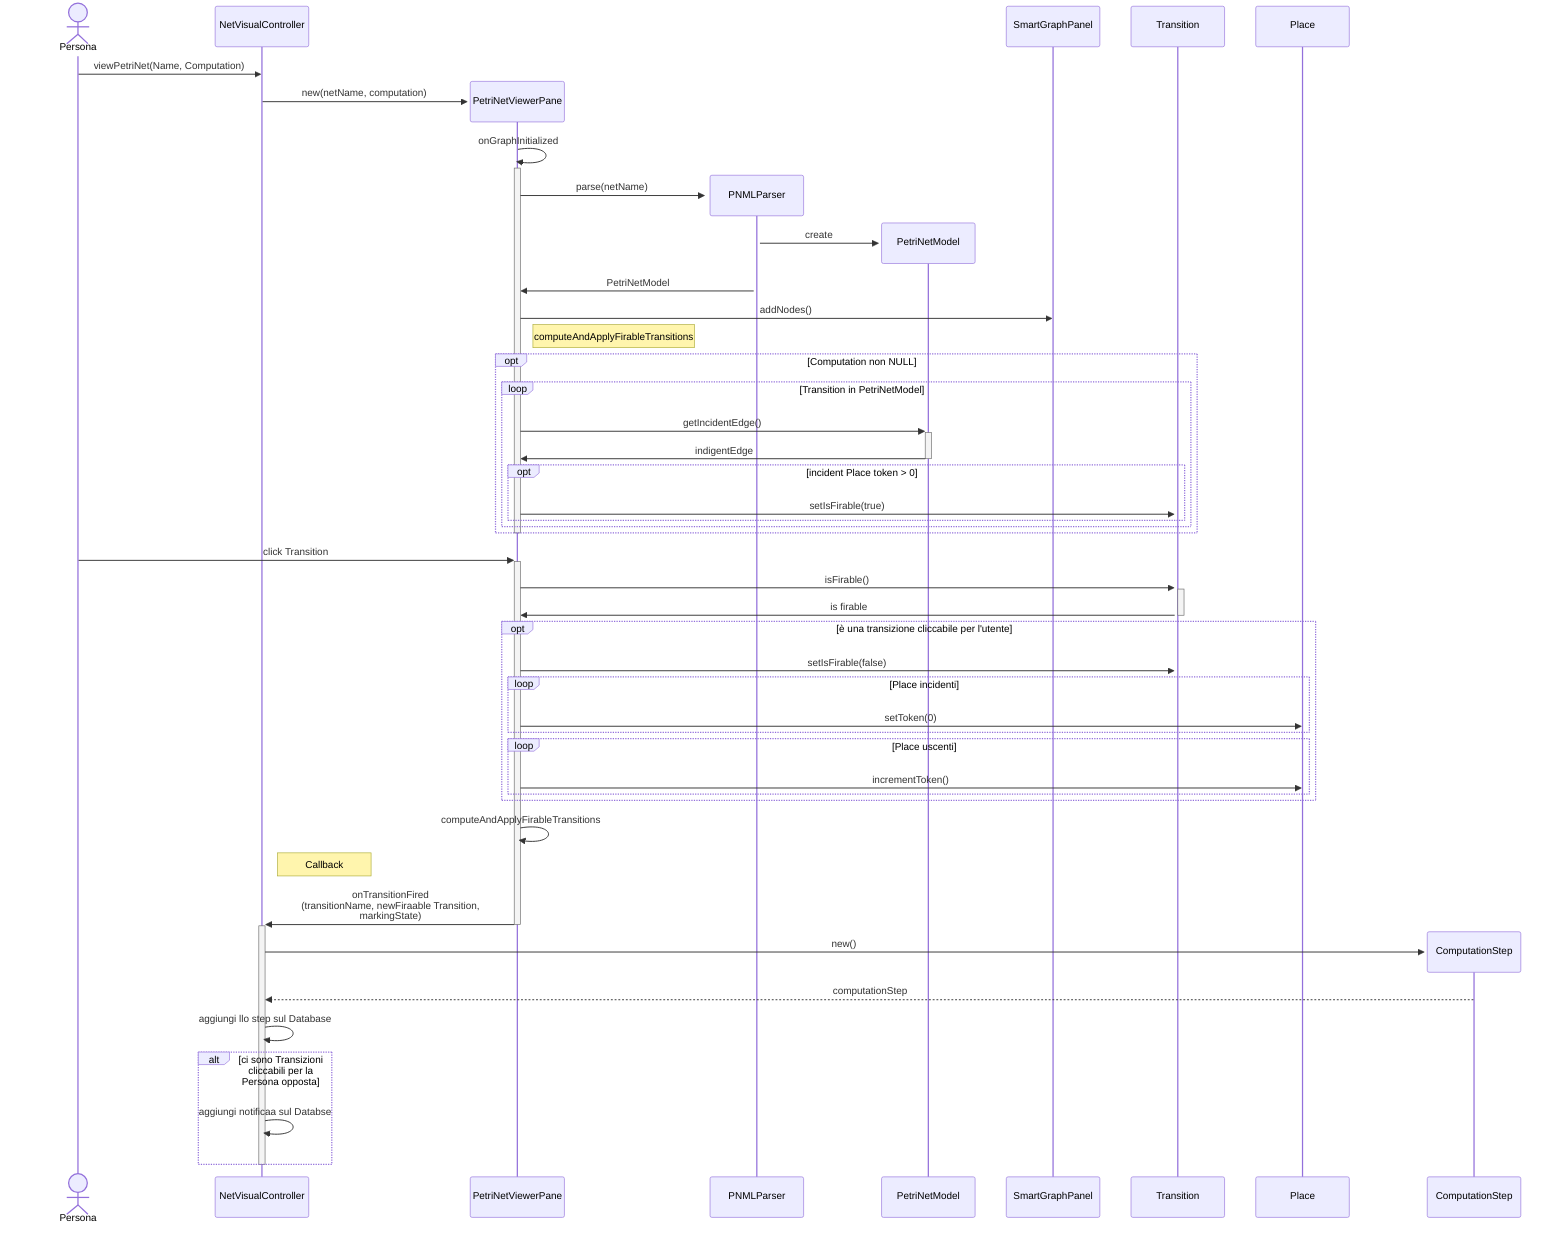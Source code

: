 sequenceDiagram
    actor Persona
    participant Controller as NetVisualController


    Persona->>Controller:viewPetriNet(Name, Computation)
    create participant Pane as PetriNetViewerPane
    Controller->>Pane: new(netName, computation)
    Pane->>+Pane: onGraphInitialized
    create participant Parser as PNMLParser
    Pane->>+Parser: parse(netName)
    create participant Model as PetriNetModel
    Parser->>Model: create

    Parser->>Pane: PetriNetModel
    Pane->>GraphView: addNodes()

    Note right of Pane: computeAndApplyFirableTransitions
    opt Computation non NULL
        loop Transition in PetriNetModel
            Pane->>+Model: getIncidentEdge()
            Model->>-Pane: indigentEdge
            opt incident Place token > 0
                Pane->>+Transition: setIsFirable(true)
            end
        end
    end
    deactivate Pane



    Persona->>+Pane:click Transition
    Pane->>+Transition: isFirable()
    Transition->>-Pane: is firable
    opt è una transizione cliccabile per l'utente
        Pane->>Transition: setIsFirable(false)
        loop Place incidenti
            Pane->>Place: setToken(0)
        end
        loop Place uscenti
            Pane->>Place: incrementToken()
        end
    end

    Pane->>Pane: computeAndApplyFirableTransitions
    Note right of Controller: Callback
    Pane->>+Controller: onTransitionFired<br>(transitionName, newFiraable Transition,<br> markingState)
    deactivate Pane

    create participant Step as ComputationStep
    Controller->>Step: new()
    Step-->>Controller: computationStep

    Controller->>Controller: aggiungi llo step sul Database
    alt ci sono Transizioni cliccabili per la Persona opposta
        Controller->>Controller: aggiungi notificaa sul Databse
    end

    deactivate Controller

    participant Transition as Transition
    participant GraphView as SmartGraphPanel